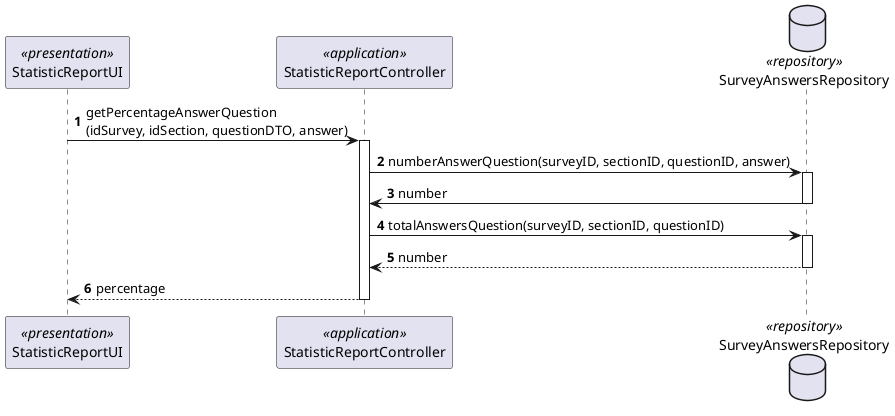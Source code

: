 @startuml

autonumber
participant StatisticReportUI as UI <<presentation>>
participant StatisticReportController as Controller <<application>>
database SurveyAnswersRepository as SurveyAnswersRepository <<repository>>

UI -> Controller : getPercentageAnswerQuestion\n(idSurvey, idSection, questionDTO, answer)
activate Controller
Controller -> SurveyAnswersRepository : numberAnswerQuestion(surveyID, sectionID, questionID, answer)
activate SurveyAnswersRepository
SurveyAnswersRepository -> Controller : number
deactivate SurveyAnswersRepository
Controller -> SurveyAnswersRepository : totalAnswersQuestion(surveyID, sectionID, questionID)
activate SurveyAnswersRepository
SurveyAnswersRepository --> Controller : number
deactivate SurveyAnswersRepository
Controller --> UI : percentage
deactivate Controller
deactivate UI

@enduml